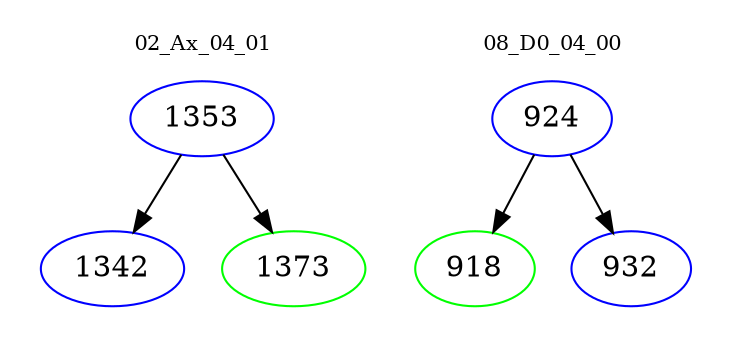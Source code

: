 digraph{
subgraph cluster_0 {
color = white
label = "02_Ax_04_01";
fontsize=10;
T0_1353 [label="1353", color="blue"]
T0_1353 -> T0_1342 [color="black"]
T0_1342 [label="1342", color="blue"]
T0_1353 -> T0_1373 [color="black"]
T0_1373 [label="1373", color="green"]
}
subgraph cluster_1 {
color = white
label = "08_D0_04_00";
fontsize=10;
T1_924 [label="924", color="blue"]
T1_924 -> T1_918 [color="black"]
T1_918 [label="918", color="green"]
T1_924 -> T1_932 [color="black"]
T1_932 [label="932", color="blue"]
}
}
